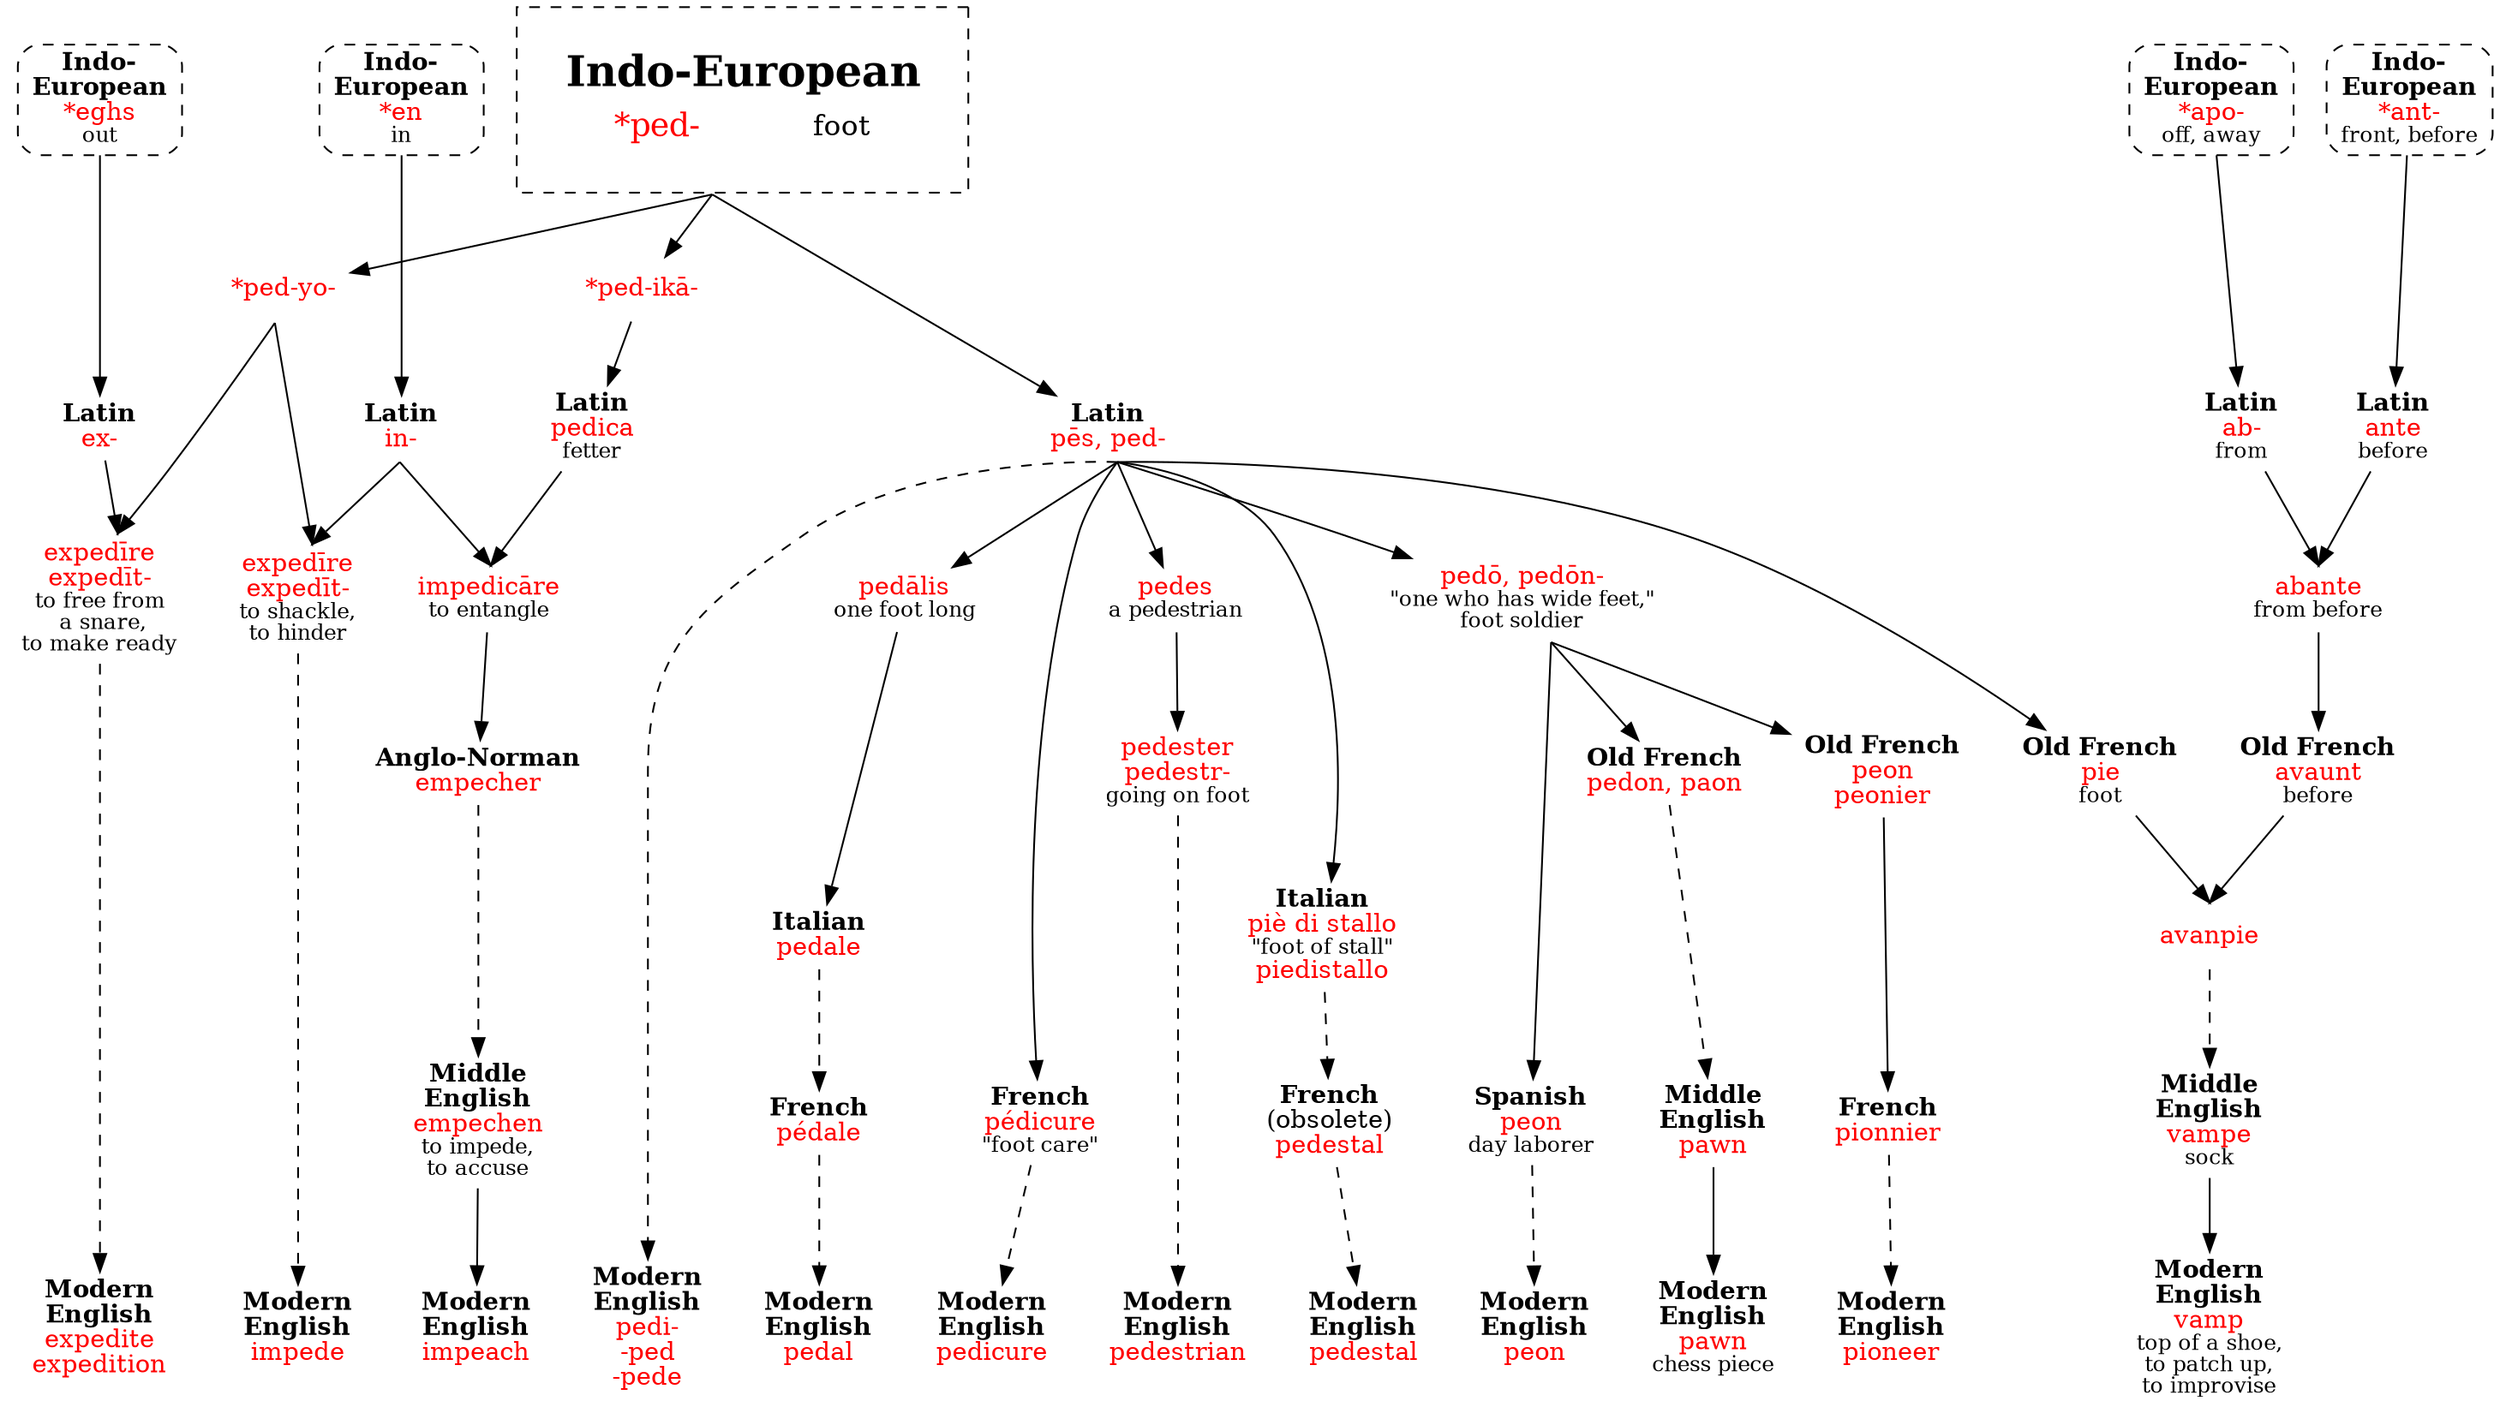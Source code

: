 strict digraph {
/* sources: */
node [shape=none]
ped [label=<<table border="0"><tr><td colspan="2"><font point-size="24"><b>Indo-European</b></font></td></tr><tr><td><font point-size="18" color="red">*ped-</font></td><td><font point-size="16">foot</font></td></tr></table>> tooltip="Indo-European \"*ped-\" foot" shape=rect style=dashed peripheries=1 margin=.3 URL="ped-foot0.svg"]
pedyo [label=<<font color="red">*ped-yo-</font>>]
pedika [label=<<font color="red">*ped-ikā-</font>>]
ped -> { pedyo pedika rank=same } [sametail=1]

/* omitted: pedate, pediculate (order name), pedicel, pedicle, pediform, pedometer, peduncle, pes/pedes, centipede, millipede */
/* -ped, -pede */
pesL [label=<<b>Latin</b><br/><font color="red">pēs, ped-</font>>]
pede [label=<<b>Modern<br/>English</b><br/><font color="red">pedi-<br/>-ped<br/>-pede</font>>]
ped -> pesL [sametail=1]
pesL -> pede [style=dashed sametail=1]

/* pedal; omitted: bipedal, tripedal, sesquipedal, trivet (prob. <tripedal) */
pedalisL [label=<<font color="red">pedālis</font><br/><font point-size="12">one foot long</font>>]
pedaleI [label=<<b>Italian</b><br/><font color="red">pedale</font>>]
pedaleF [label=<<b>French</b><br/><font color="red">pédale</font>>]
pedal [label=<<b>Modern<br/>English</b><br/><font color="red">pedal</font>>]
pesL -> pedalisL [sametail=1 weight=2]
pedalisL -> pedaleI
pedaleI -> pedaleF -> pedal [style=dashed weight=2]

/* pedicure */
pedicureF [label=<<b>French</b><br/><font color="red">pédicure</font><br/><font point-size="12">"foot care"</font>>]
pedicure [label=<<b>Modern<br/>English</b><br/><font color="red">pedicure</font>>]
pesL -> pedicureF [sametail=1 weight=2]
pedicureF -> pedicure [style=dashed]

/* pedestrian */
pedesL [label=<<font color="red">pedes</font><br/><font point-size="12">a pedestrian</font>>]
pedesterL [label=<<font color="red">pedester<br/>pedestr-</font><br/><font point-size="12">going on foot</font>>]
pedestrian [label=<<b>Modern<br/>English</b><br/><font color="red">pedestrian</font>>]
pesL -> pedesL [sametail=1 weight=2]
pedesL -> pedesterL [weight=2]
pedesterL -> pedestrian [style=dashed]

/* pedestal */
piedistallo [label=<<b>Italian</b><br/><font color="red">piè di stallo</font><br/><font point-size="12">"foot of stall"</font><br/><font color="red">piedistallo</font>>]
pedestalF [label=<<b>French</b><br/>(obsolete)<br/><font color="red">pedestal</font>>]
pedestal [label=<<b>Modern<br/>English</b><br/><font color="red">pedestal</font>>]
pesL -> piedistallo [sametail=1]
piedistallo -> pedestalF -> pedestal [style=dashed]

/* peon, pawn, pioneer */
pedoL [label=<<font color="red">pedō, pedōn-</font><br/><font point-size="12">"one who has wide feet,"<br/>foot soldier</font>>] // LLat, MedLat
peonS [label=<<b>Spanish</b><br/><font color="red">peon</font><br/><font point-size="12">day laborer</font>>]
peon [label=<<b>Modern<br/>English</b><br/><font color="red">peon</font>>]
pedonOF [label=<<b>Old French</b><br/><font color="red">pedon, paon</font>>]
pawnME [label=<<b>Middle<br/>English</b><br/><font color="red">pawn</font>>]
pawn [label=<<b>Modern<br/>English</b><br/><font color="red">pawn</font><br/><font point-size="12">chess piece</font>>]
peonierOF [label=<<b>Old French</b><br/><font color="red">peon<br/>peonier</font>>]
pionnierF [label=<<b>French</b><br/><font color="red">pionnier</font>>]
pioneer [label=<<b>Modern<br/>English</b><br/><font color="red">pioneer</font>>]
pesL -> pedoL [sametail=1 weight=2]
pedoL -> { peonS pedonOF peonierOF } [sametail=1]
peonS -> peon [style=dashed]
pedonOF -> pawnME [style=dashed]
pawnME -> pawn
peonierOF -> pionnierF
pionnierF -> pioneer [style=dashed]

/* vamp */
pieOF [label=<<b>Old French</b><br/><font color="red">pie</font><br/><font point-size="12">foot</font>>]
avanpieOF [label=<<font color="red">avanpie</font>>] // sock??
vampeME [label=<<b>Middle<br/>English</b><br/><font color="red">vampe</font><br/><font point-size="12">sock</font>>]
vamp [label=<<b>Modern<br/>English</b><br/><font color="red">vamp</font><br/><font point-size="12">top of a shoe,<br/>to patch up,<br/>to improvise</font>>]
pesL -> pieOF [sametail=1]
pieOF -> avanpieOF [samehead=1]
avanpieOF -> vampeME [style=dashed]
vampeME -> vamp
apoIE [label=<<b>Indo-<br/>European</b><br/><font color="red">*apo-</font><br/><font point-size="12">off, away</font>> shape=box style="dashed,rounded" URL="apo-off1.svg"]
abL [label=<<b>Latin</b><br/><font color="red">ab-</font><br/><font point-size="12">from</font>>]
antIE [label=<<b>Indo-<br/>European</b><br/><font color="red">*ant-</font><br/><font point-size="12">front, before</font>> shape=box style="dashed,rounded" URL="ant-front.svg"]
anteL [label=<<b>Latin</b><br/><font color="red">ante</font><br/><font point-size="12">before</font>>]
abanteL [label=<<font color="red">abante</font><br/><font point-size="12">from before</font>>]
avauntOF [label=<<b>Old French</b><br/><font color="red">avaunt</font><br/><font point-size="12">before</font>>]
apoIE -> abL
antIE -> anteL
{ abL anteL } -> abanteL [samehead=1]
abanteL -> avauntOF
avauntOF -> avanpieOF [samehead=1]

/* suffixed forms */
/* expedite */
expedireL [label=<<font color="red">expedīre<br/>expedīt-</font><br/><font point-size="12">to free from<br/> a snare,<br/>to make ready</font>>]
expedite [label=<<b>Modern<br/>English</b><br/><font color="red">expedite<br/>expedition</font>>]
eghsIE [label=<<b>Indo-<br/>European</b><br/><font color="red">*eghs</font><br/><font point-size="12">out</font>> shape=box style="dashed,rounded" URL="eghs-out.svg"]
exL [label=<<b>Latin</b><br/><font color="red">ex-</font>>]
eghsIE -> exL
exL -> expedireL [samehead=1]
pedyo -> expedireL [sametail=1 samehead=1]
expedireL -> expedite [style=dashed]

/* impede */
impedireL [label=<<font color="red">expedīre<br/>expedīt-</font><br/><font point-size="12">to shackle,<br/>to hinder</font>>]
impede [label=<<b>Modern<br/>English</b><br/><font color="red">impede</font>>]
enIE [label=<<b>Indo-<br/>European</b><br/><font color="red">*en</font><br/><font point-size="12">in</font>> shape=box style="dashed,rounded" URL="en-in1.svg"]
inL [label=<<b>Latin</b><br/><font color="red">in-</font>>]
enIE -> inL
inL -> impedireL [sametail=1 samehead=1]
pedyo -> impedireL [sametail=1 samehead=1]
impedireL -> impede [style=dashed]

/* impeach */
pedicaL [label=<<b>Latin</b><br/><font color="red">pedica</font><br/><font point-size="12">fetter</font>>] // fetter, singular?
impedicareL [label=<<font color="red">impedicāre</font><br/><font point-size="12">to entangle</font>>]
empecherAN [label=<<b>Anglo-Norman</b><br/><font color="red">empecher</font>>]
empechenME [label=<<b>Middle<br/>English</b><br/><font color="red">empechen</font><br/><font point-size="12">to impede,<br/>to accuse</font>>]
impeach [label=<<b>Modern<br/>English</b><br/><font color="red">impeach</font>>]
pedika -> pedicaL [sametail=1 samehead=1]
pedicaL -> impedicareL [samehead=1]
inL -> impedicareL [sametail=1 samehead=1]
impedicareL -> empecherAN
empecherAN -> empechenME [style=dashed]
empechenME -> impeach

{ rank=same pede pedal pedicure pedestrian pedestal peon pawn pioneer vamp expedite impede impeach }
{ rank=min apoIE antIE eghsIE enIE }
{ rank=same pedaleF pedicureF pedestalF peonS pawnME pionnierF vampeME empechenME }
{ rank=same pedaleI piedistallo avanpieOF }
{ rank=same pedonOF peonierOF pieOF avauntOF empecherAN }
{ rank=same pesL abL anteL inL exL }
{ rank=same pedalisL pedesL pedoL }
}